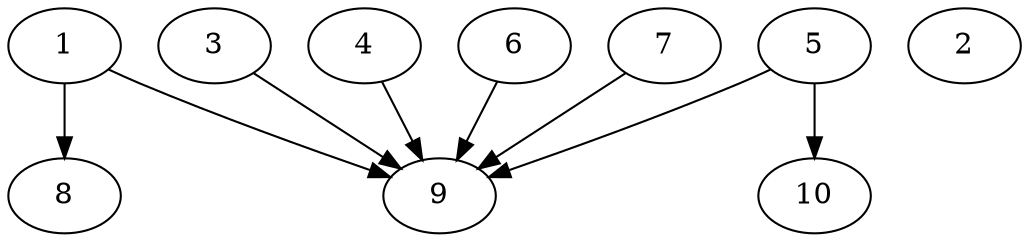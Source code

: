 // DAG automatically generated by daggen at Tue Aug  6 16:21:19 2019
// ./daggen --dot -n 10 --ccr 0.5 --fat 0.7 --regular 0.5 --density 0.9 --mindata 5242880 --maxdata 52428800 
digraph G {
  1 [size="28932096", alpha="0.12", expect_size="14466048"] 
  1 -> 8 [size ="14466048"]
  1 -> 9 [size ="14466048"]
  2 [size="70131712", alpha="0.17", expect_size="35065856"] 
  3 [size="77518848", alpha="0.18", expect_size="38759424"] 
  3 -> 9 [size ="38759424"]
  4 [size="51789824", alpha="0.19", expect_size="25894912"] 
  4 -> 9 [size ="25894912"]
  5 [size="60274688", alpha="0.02", expect_size="30137344"] 
  5 -> 9 [size ="30137344"]
  5 -> 10 [size ="30137344"]
  6 [size="76769280", alpha="0.16", expect_size="38384640"] 
  6 -> 9 [size ="38384640"]
  7 [size="94001152", alpha="0.01", expect_size="47000576"] 
  7 -> 9 [size ="47000576"]
  8 [size="69005312", alpha="0.06", expect_size="34502656"] 
  9 [size="47513600", alpha="0.06", expect_size="23756800"] 
  10 [size="63926272", alpha="0.05", expect_size="31963136"] 
}
